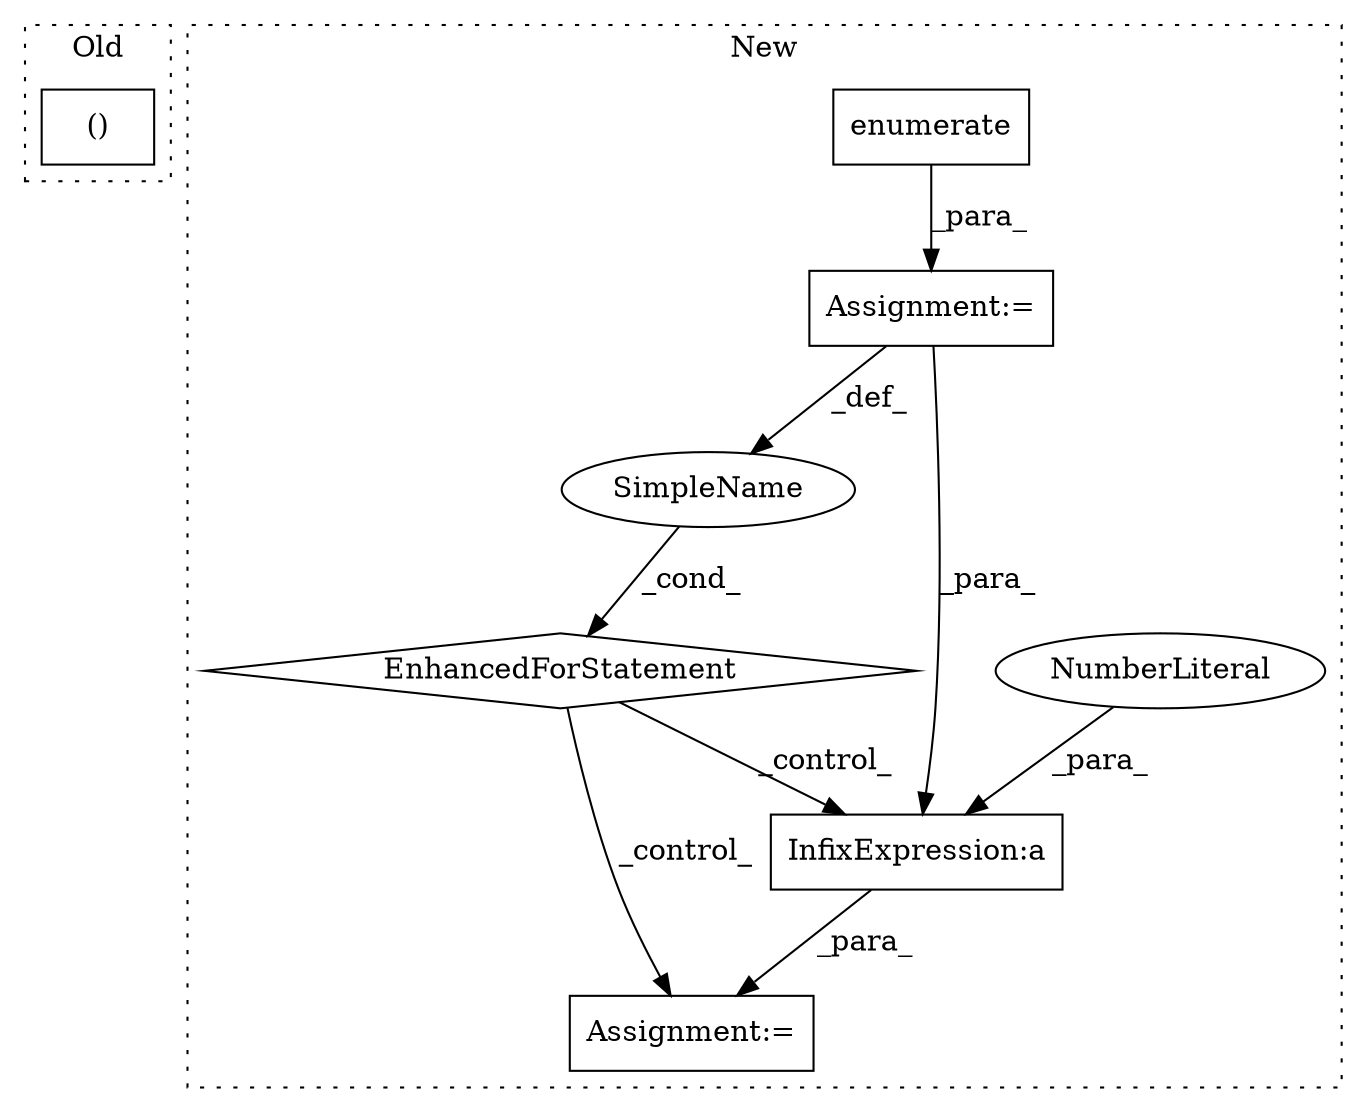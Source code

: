 digraph G {
subgraph cluster0 {
1 [label="()" a="106" s="2257" l="38" shape="box"];
label = "Old";
style="dotted";
}
subgraph cluster1 {
2 [label="enumerate" a="32" s="3353,3375" l="10,1" shape="box"];
3 [label="Assignment:=" a="7" s="3274,3376" l="67,2" shape="box"];
4 [label="EnhancedForStatement" a="70" s="3274,3376" l="67,2" shape="diamond"];
5 [label="Assignment:=" a="7" s="3423" l="1" shape="box"];
6 [label="SimpleName" a="42" s="3345" l="5" shape="ellipse"];
7 [label="InfixExpression:a" a="27" s="3430" l="3" shape="box"];
8 [label="NumberLiteral" a="34" s="3433" l="1" shape="ellipse"];
label = "New";
style="dotted";
}
2 -> 3 [label="_para_"];
3 -> 6 [label="_def_"];
3 -> 7 [label="_para_"];
4 -> 7 [label="_control_"];
4 -> 5 [label="_control_"];
6 -> 4 [label="_cond_"];
7 -> 5 [label="_para_"];
8 -> 7 [label="_para_"];
}